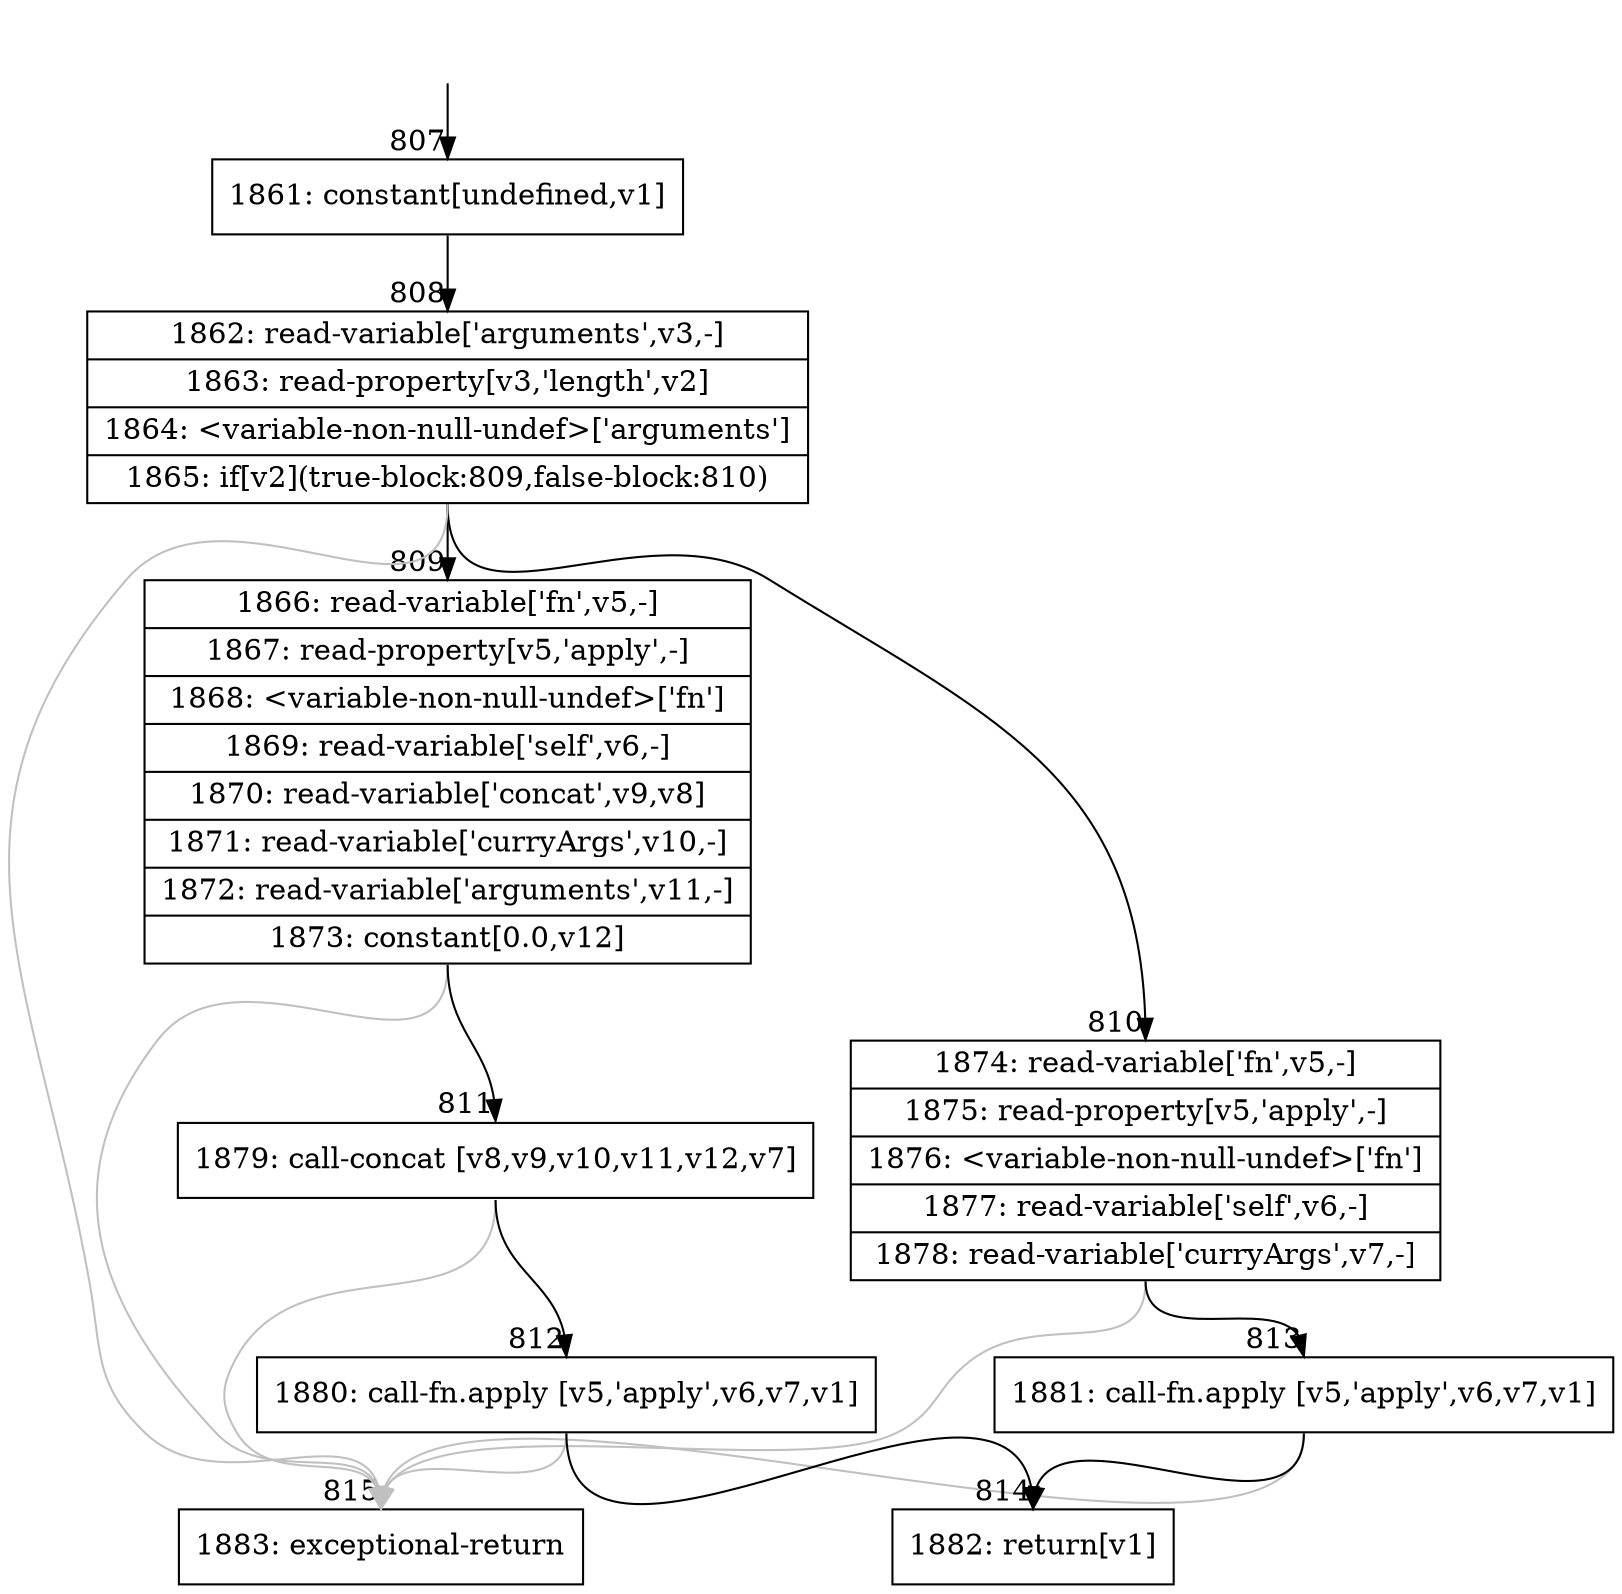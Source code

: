 digraph {
rankdir="TD"
BB_entry61[shape=none,label=""];
BB_entry61 -> BB807 [tailport=s, headport=n, headlabel="    807"]
BB807 [shape=record label="{1861: constant[undefined,v1]}" ] 
BB807 -> BB808 [tailport=s, headport=n, headlabel="      808"]
BB808 [shape=record label="{1862: read-variable['arguments',v3,-]|1863: read-property[v3,'length',v2]|1864: \<variable-non-null-undef\>['arguments']|1865: if[v2](true-block:809,false-block:810)}" ] 
BB808 -> BB809 [tailport=s, headport=n, headlabel="      809"]
BB808 -> BB810 [tailport=s, headport=n, headlabel="      810"]
BB808 -> BB815 [tailport=s, headport=n, color=gray, headlabel="      815"]
BB809 [shape=record label="{1866: read-variable['fn',v5,-]|1867: read-property[v5,'apply',-]|1868: \<variable-non-null-undef\>['fn']|1869: read-variable['self',v6,-]|1870: read-variable['concat',v9,v8]|1871: read-variable['curryArgs',v10,-]|1872: read-variable['arguments',v11,-]|1873: constant[0.0,v12]}" ] 
BB809 -> BB811 [tailport=s, headport=n, headlabel="      811"]
BB809 -> BB815 [tailport=s, headport=n, color=gray]
BB810 [shape=record label="{1874: read-variable['fn',v5,-]|1875: read-property[v5,'apply',-]|1876: \<variable-non-null-undef\>['fn']|1877: read-variable['self',v6,-]|1878: read-variable['curryArgs',v7,-]}" ] 
BB810 -> BB813 [tailport=s, headport=n, headlabel="      813"]
BB810 -> BB815 [tailport=s, headport=n, color=gray]
BB811 [shape=record label="{1879: call-concat [v8,v9,v10,v11,v12,v7]}" ] 
BB811 -> BB812 [tailport=s, headport=n, headlabel="      812"]
BB811 -> BB815 [tailport=s, headport=n, color=gray]
BB812 [shape=record label="{1880: call-fn.apply [v5,'apply',v6,v7,v1]}" ] 
BB812 -> BB814 [tailport=s, headport=n, headlabel="      814"]
BB812 -> BB815 [tailport=s, headport=n, color=gray]
BB813 [shape=record label="{1881: call-fn.apply [v5,'apply',v6,v7,v1]}" ] 
BB813 -> BB814 [tailport=s, headport=n]
BB813 -> BB815 [tailport=s, headport=n, color=gray]
BB814 [shape=record label="{1882: return[v1]}" ] 
BB815 [shape=record label="{1883: exceptional-return}" ] 
//#$~ 1162
}
